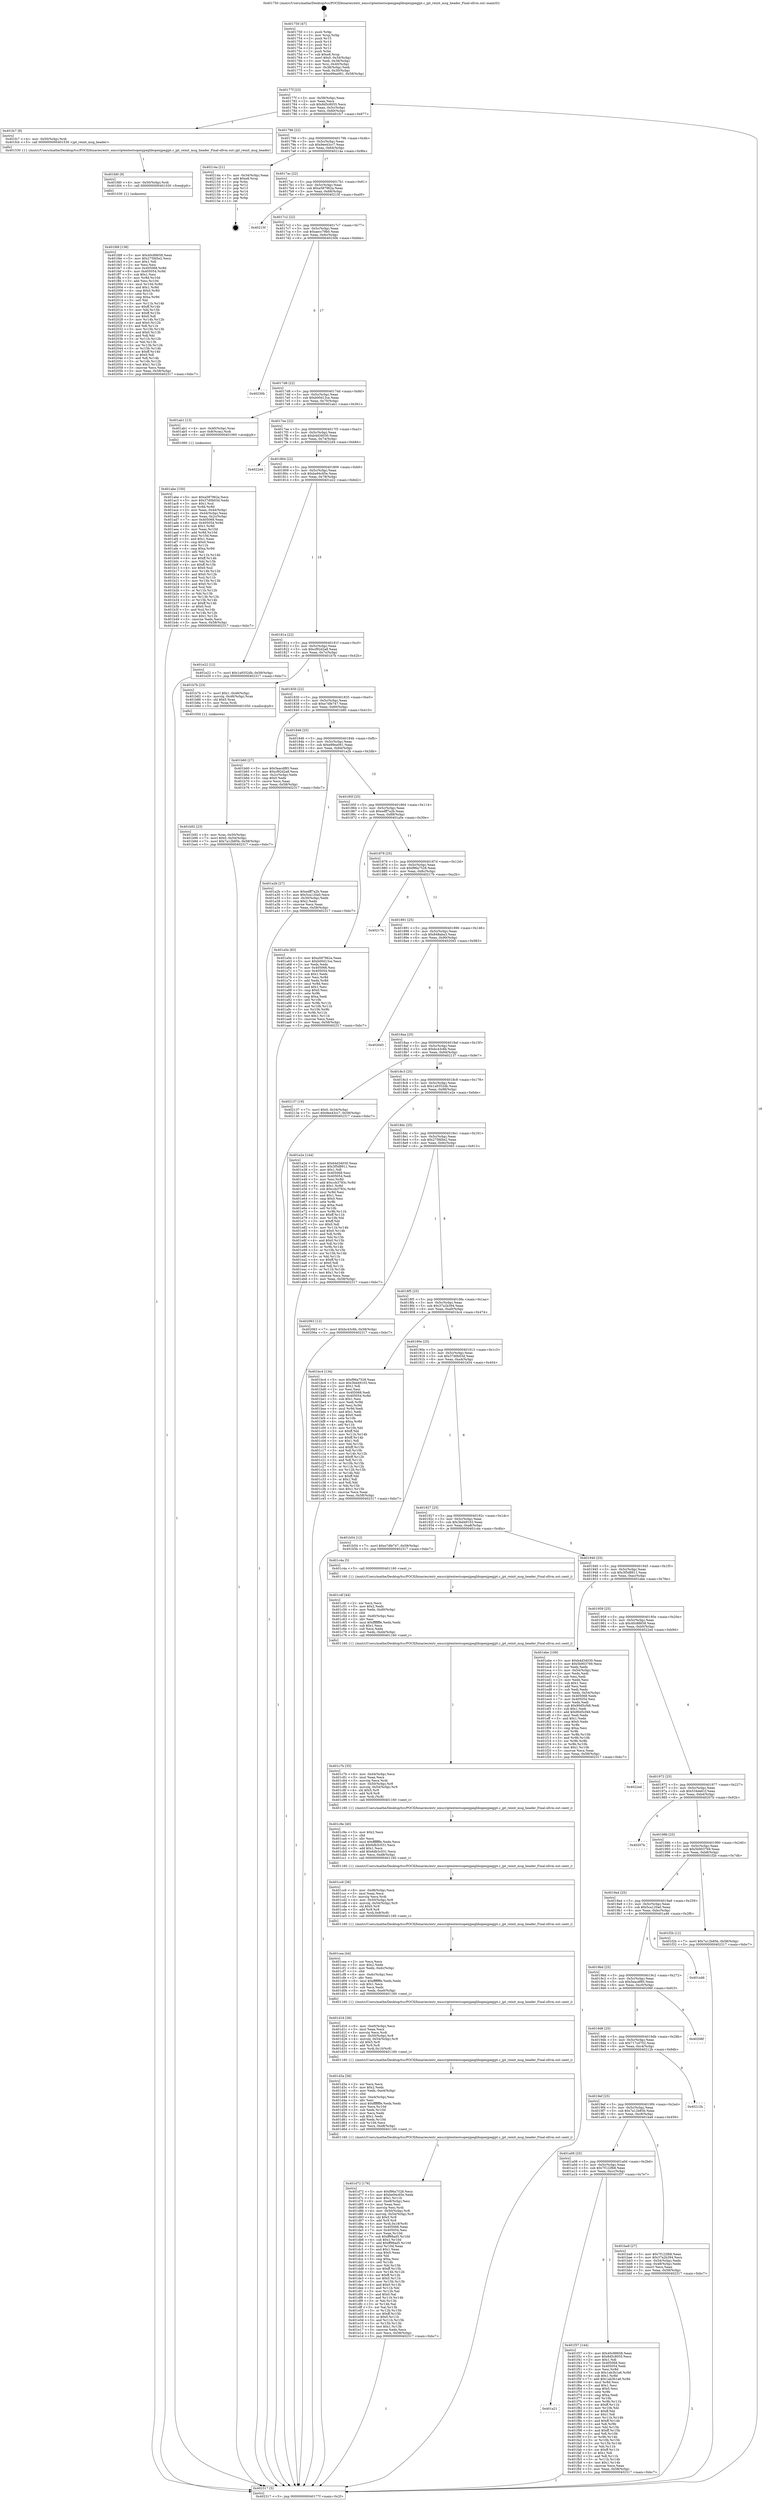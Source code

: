 digraph "0x401750" {
  label = "0x401750 (/mnt/c/Users/mathe/Desktop/tcc/POCII/binaries/extr_emscriptentestsopenjpeglibopenjpegjpt.c_jpt_reinit_msg_header_Final-ollvm.out::main(0))"
  labelloc = "t"
  node[shape=record]

  Entry [label="",width=0.3,height=0.3,shape=circle,fillcolor=black,style=filled]
  "0x40177f" [label="{
     0x40177f [23]\l
     | [instrs]\l
     &nbsp;&nbsp;0x40177f \<+3\>: mov -0x58(%rbp),%eax\l
     &nbsp;&nbsp;0x401782 \<+2\>: mov %eax,%ecx\l
     &nbsp;&nbsp;0x401784 \<+6\>: sub $0x8d5c8055,%ecx\l
     &nbsp;&nbsp;0x40178a \<+3\>: mov %eax,-0x5c(%rbp)\l
     &nbsp;&nbsp;0x40178d \<+3\>: mov %ecx,-0x60(%rbp)\l
     &nbsp;&nbsp;0x401790 \<+6\>: je 0000000000401fc7 \<main+0x877\>\l
  }"]
  "0x401fc7" [label="{
     0x401fc7 [9]\l
     | [instrs]\l
     &nbsp;&nbsp;0x401fc7 \<+4\>: mov -0x50(%rbp),%rdi\l
     &nbsp;&nbsp;0x401fcb \<+5\>: call 0000000000401530 \<jpt_reinit_msg_header\>\l
     | [calls]\l
     &nbsp;&nbsp;0x401530 \{1\} (/mnt/c/Users/mathe/Desktop/tcc/POCII/binaries/extr_emscriptentestsopenjpeglibopenjpegjpt.c_jpt_reinit_msg_header_Final-ollvm.out::jpt_reinit_msg_header)\l
  }"]
  "0x401796" [label="{
     0x401796 [22]\l
     | [instrs]\l
     &nbsp;&nbsp;0x401796 \<+5\>: jmp 000000000040179b \<main+0x4b\>\l
     &nbsp;&nbsp;0x40179b \<+3\>: mov -0x5c(%rbp),%eax\l
     &nbsp;&nbsp;0x40179e \<+5\>: sub $0x9ee43cc7,%eax\l
     &nbsp;&nbsp;0x4017a3 \<+3\>: mov %eax,-0x64(%rbp)\l
     &nbsp;&nbsp;0x4017a6 \<+6\>: je 000000000040214a \<main+0x9fa\>\l
  }"]
  Exit [label="",width=0.3,height=0.3,shape=circle,fillcolor=black,style=filled,peripheries=2]
  "0x40214a" [label="{
     0x40214a [21]\l
     | [instrs]\l
     &nbsp;&nbsp;0x40214a \<+3\>: mov -0x34(%rbp),%eax\l
     &nbsp;&nbsp;0x40214d \<+7\>: add $0xe8,%rsp\l
     &nbsp;&nbsp;0x402154 \<+1\>: pop %rbx\l
     &nbsp;&nbsp;0x402155 \<+2\>: pop %r12\l
     &nbsp;&nbsp;0x402157 \<+2\>: pop %r13\l
     &nbsp;&nbsp;0x402159 \<+2\>: pop %r14\l
     &nbsp;&nbsp;0x40215b \<+2\>: pop %r15\l
     &nbsp;&nbsp;0x40215d \<+1\>: pop %rbp\l
     &nbsp;&nbsp;0x40215e \<+1\>: ret\l
  }"]
  "0x4017ac" [label="{
     0x4017ac [22]\l
     | [instrs]\l
     &nbsp;&nbsp;0x4017ac \<+5\>: jmp 00000000004017b1 \<main+0x61\>\l
     &nbsp;&nbsp;0x4017b1 \<+3\>: mov -0x5c(%rbp),%eax\l
     &nbsp;&nbsp;0x4017b4 \<+5\>: sub $0xa587962a,%eax\l
     &nbsp;&nbsp;0x4017b9 \<+3\>: mov %eax,-0x68(%rbp)\l
     &nbsp;&nbsp;0x4017bc \<+6\>: je 000000000040215f \<main+0xa0f\>\l
  }"]
  "0x401fd9" [label="{
     0x401fd9 [138]\l
     | [instrs]\l
     &nbsp;&nbsp;0x401fd9 \<+5\>: mov $0x40c88658,%eax\l
     &nbsp;&nbsp;0x401fde \<+5\>: mov $0x275fd5e2,%ecx\l
     &nbsp;&nbsp;0x401fe3 \<+2\>: mov $0x1,%dl\l
     &nbsp;&nbsp;0x401fe5 \<+2\>: xor %esi,%esi\l
     &nbsp;&nbsp;0x401fe7 \<+8\>: mov 0x405068,%r8d\l
     &nbsp;&nbsp;0x401fef \<+8\>: mov 0x405054,%r9d\l
     &nbsp;&nbsp;0x401ff7 \<+3\>: sub $0x1,%esi\l
     &nbsp;&nbsp;0x401ffa \<+3\>: mov %r8d,%r10d\l
     &nbsp;&nbsp;0x401ffd \<+3\>: add %esi,%r10d\l
     &nbsp;&nbsp;0x402000 \<+4\>: imul %r10d,%r8d\l
     &nbsp;&nbsp;0x402004 \<+4\>: and $0x1,%r8d\l
     &nbsp;&nbsp;0x402008 \<+4\>: cmp $0x0,%r8d\l
     &nbsp;&nbsp;0x40200c \<+4\>: sete %r11b\l
     &nbsp;&nbsp;0x402010 \<+4\>: cmp $0xa,%r9d\l
     &nbsp;&nbsp;0x402014 \<+3\>: setl %bl\l
     &nbsp;&nbsp;0x402017 \<+3\>: mov %r11b,%r14b\l
     &nbsp;&nbsp;0x40201a \<+4\>: xor $0xff,%r14b\l
     &nbsp;&nbsp;0x40201e \<+3\>: mov %bl,%r15b\l
     &nbsp;&nbsp;0x402021 \<+4\>: xor $0xff,%r15b\l
     &nbsp;&nbsp;0x402025 \<+3\>: xor $0x0,%dl\l
     &nbsp;&nbsp;0x402028 \<+3\>: mov %r14b,%r12b\l
     &nbsp;&nbsp;0x40202b \<+4\>: and $0x0,%r12b\l
     &nbsp;&nbsp;0x40202f \<+3\>: and %dl,%r11b\l
     &nbsp;&nbsp;0x402032 \<+3\>: mov %r15b,%r13b\l
     &nbsp;&nbsp;0x402035 \<+4\>: and $0x0,%r13b\l
     &nbsp;&nbsp;0x402039 \<+2\>: and %dl,%bl\l
     &nbsp;&nbsp;0x40203b \<+3\>: or %r11b,%r12b\l
     &nbsp;&nbsp;0x40203e \<+3\>: or %bl,%r13b\l
     &nbsp;&nbsp;0x402041 \<+3\>: xor %r13b,%r12b\l
     &nbsp;&nbsp;0x402044 \<+3\>: or %r15b,%r14b\l
     &nbsp;&nbsp;0x402047 \<+4\>: xor $0xff,%r14b\l
     &nbsp;&nbsp;0x40204b \<+3\>: or $0x0,%dl\l
     &nbsp;&nbsp;0x40204e \<+3\>: and %dl,%r14b\l
     &nbsp;&nbsp;0x402051 \<+3\>: or %r14b,%r12b\l
     &nbsp;&nbsp;0x402054 \<+4\>: test $0x1,%r12b\l
     &nbsp;&nbsp;0x402058 \<+3\>: cmovne %ecx,%eax\l
     &nbsp;&nbsp;0x40205b \<+3\>: mov %eax,-0x58(%rbp)\l
     &nbsp;&nbsp;0x40205e \<+5\>: jmp 0000000000402317 \<main+0xbc7\>\l
  }"]
  "0x40215f" [label="{
     0x40215f\l
  }", style=dashed]
  "0x4017c2" [label="{
     0x4017c2 [22]\l
     | [instrs]\l
     &nbsp;&nbsp;0x4017c2 \<+5\>: jmp 00000000004017c7 \<main+0x77\>\l
     &nbsp;&nbsp;0x4017c7 \<+3\>: mov -0x5c(%rbp),%eax\l
     &nbsp;&nbsp;0x4017ca \<+5\>: sub $0xaecc79b0,%eax\l
     &nbsp;&nbsp;0x4017cf \<+3\>: mov %eax,-0x6c(%rbp)\l
     &nbsp;&nbsp;0x4017d2 \<+6\>: je 000000000040230b \<main+0xbbb\>\l
  }"]
  "0x401fd0" [label="{
     0x401fd0 [9]\l
     | [instrs]\l
     &nbsp;&nbsp;0x401fd0 \<+4\>: mov -0x50(%rbp),%rdi\l
     &nbsp;&nbsp;0x401fd4 \<+5\>: call 0000000000401030 \<free@plt\>\l
     | [calls]\l
     &nbsp;&nbsp;0x401030 \{1\} (unknown)\l
  }"]
  "0x40230b" [label="{
     0x40230b\l
  }", style=dashed]
  "0x4017d8" [label="{
     0x4017d8 [22]\l
     | [instrs]\l
     &nbsp;&nbsp;0x4017d8 \<+5\>: jmp 00000000004017dd \<main+0x8d\>\l
     &nbsp;&nbsp;0x4017dd \<+3\>: mov -0x5c(%rbp),%eax\l
     &nbsp;&nbsp;0x4017e0 \<+5\>: sub $0xb00d13ce,%eax\l
     &nbsp;&nbsp;0x4017e5 \<+3\>: mov %eax,-0x70(%rbp)\l
     &nbsp;&nbsp;0x4017e8 \<+6\>: je 0000000000401ab1 \<main+0x361\>\l
  }"]
  "0x401a21" [label="{
     0x401a21\l
  }", style=dashed]
  "0x401ab1" [label="{
     0x401ab1 [13]\l
     | [instrs]\l
     &nbsp;&nbsp;0x401ab1 \<+4\>: mov -0x40(%rbp),%rax\l
     &nbsp;&nbsp;0x401ab5 \<+4\>: mov 0x8(%rax),%rdi\l
     &nbsp;&nbsp;0x401ab9 \<+5\>: call 0000000000401060 \<atoi@plt\>\l
     | [calls]\l
     &nbsp;&nbsp;0x401060 \{1\} (unknown)\l
  }"]
  "0x4017ee" [label="{
     0x4017ee [22]\l
     | [instrs]\l
     &nbsp;&nbsp;0x4017ee \<+5\>: jmp 00000000004017f3 \<main+0xa3\>\l
     &nbsp;&nbsp;0x4017f3 \<+3\>: mov -0x5c(%rbp),%eax\l
     &nbsp;&nbsp;0x4017f6 \<+5\>: sub $0xb4d34030,%eax\l
     &nbsp;&nbsp;0x4017fb \<+3\>: mov %eax,-0x74(%rbp)\l
     &nbsp;&nbsp;0x4017fe \<+6\>: je 00000000004022d4 \<main+0xb84\>\l
  }"]
  "0x401f37" [label="{
     0x401f37 [144]\l
     | [instrs]\l
     &nbsp;&nbsp;0x401f37 \<+5\>: mov $0x40c88658,%eax\l
     &nbsp;&nbsp;0x401f3c \<+5\>: mov $0x8d5c8055,%ecx\l
     &nbsp;&nbsp;0x401f41 \<+2\>: mov $0x1,%dl\l
     &nbsp;&nbsp;0x401f43 \<+7\>: mov 0x405068,%esi\l
     &nbsp;&nbsp;0x401f4a \<+7\>: mov 0x405054,%edi\l
     &nbsp;&nbsp;0x401f51 \<+3\>: mov %esi,%r8d\l
     &nbsp;&nbsp;0x401f54 \<+7\>: sub $0x1ab3b1a6,%r8d\l
     &nbsp;&nbsp;0x401f5b \<+4\>: sub $0x1,%r8d\l
     &nbsp;&nbsp;0x401f5f \<+7\>: add $0x1ab3b1a6,%r8d\l
     &nbsp;&nbsp;0x401f66 \<+4\>: imul %r8d,%esi\l
     &nbsp;&nbsp;0x401f6a \<+3\>: and $0x1,%esi\l
     &nbsp;&nbsp;0x401f6d \<+3\>: cmp $0x0,%esi\l
     &nbsp;&nbsp;0x401f70 \<+4\>: sete %r9b\l
     &nbsp;&nbsp;0x401f74 \<+3\>: cmp $0xa,%edi\l
     &nbsp;&nbsp;0x401f77 \<+4\>: setl %r10b\l
     &nbsp;&nbsp;0x401f7b \<+3\>: mov %r9b,%r11b\l
     &nbsp;&nbsp;0x401f7e \<+4\>: xor $0xff,%r11b\l
     &nbsp;&nbsp;0x401f82 \<+3\>: mov %r10b,%bl\l
     &nbsp;&nbsp;0x401f85 \<+3\>: xor $0xff,%bl\l
     &nbsp;&nbsp;0x401f88 \<+3\>: xor $0x1,%dl\l
     &nbsp;&nbsp;0x401f8b \<+3\>: mov %r11b,%r14b\l
     &nbsp;&nbsp;0x401f8e \<+4\>: and $0xff,%r14b\l
     &nbsp;&nbsp;0x401f92 \<+3\>: and %dl,%r9b\l
     &nbsp;&nbsp;0x401f95 \<+3\>: mov %bl,%r15b\l
     &nbsp;&nbsp;0x401f98 \<+4\>: and $0xff,%r15b\l
     &nbsp;&nbsp;0x401f9c \<+3\>: and %dl,%r10b\l
     &nbsp;&nbsp;0x401f9f \<+3\>: or %r9b,%r14b\l
     &nbsp;&nbsp;0x401fa2 \<+3\>: or %r10b,%r15b\l
     &nbsp;&nbsp;0x401fa5 \<+3\>: xor %r15b,%r14b\l
     &nbsp;&nbsp;0x401fa8 \<+3\>: or %bl,%r11b\l
     &nbsp;&nbsp;0x401fab \<+4\>: xor $0xff,%r11b\l
     &nbsp;&nbsp;0x401faf \<+3\>: or $0x1,%dl\l
     &nbsp;&nbsp;0x401fb2 \<+3\>: and %dl,%r11b\l
     &nbsp;&nbsp;0x401fb5 \<+3\>: or %r11b,%r14b\l
     &nbsp;&nbsp;0x401fb8 \<+4\>: test $0x1,%r14b\l
     &nbsp;&nbsp;0x401fbc \<+3\>: cmovne %ecx,%eax\l
     &nbsp;&nbsp;0x401fbf \<+3\>: mov %eax,-0x58(%rbp)\l
     &nbsp;&nbsp;0x401fc2 \<+5\>: jmp 0000000000402317 \<main+0xbc7\>\l
  }"]
  "0x4022d4" [label="{
     0x4022d4\l
  }", style=dashed]
  "0x401804" [label="{
     0x401804 [22]\l
     | [instrs]\l
     &nbsp;&nbsp;0x401804 \<+5\>: jmp 0000000000401809 \<main+0xb9\>\l
     &nbsp;&nbsp;0x401809 \<+3\>: mov -0x5c(%rbp),%eax\l
     &nbsp;&nbsp;0x40180c \<+5\>: sub $0xbe94c65e,%eax\l
     &nbsp;&nbsp;0x401811 \<+3\>: mov %eax,-0x78(%rbp)\l
     &nbsp;&nbsp;0x401814 \<+6\>: je 0000000000401e22 \<main+0x6d2\>\l
  }"]
  "0x401d72" [label="{
     0x401d72 [176]\l
     | [instrs]\l
     &nbsp;&nbsp;0x401d72 \<+5\>: mov $0xf96a7528,%ecx\l
     &nbsp;&nbsp;0x401d77 \<+5\>: mov $0xbe94c65e,%edx\l
     &nbsp;&nbsp;0x401d7c \<+3\>: mov $0x1,%r11b\l
     &nbsp;&nbsp;0x401d7f \<+6\>: mov -0xe8(%rbp),%esi\l
     &nbsp;&nbsp;0x401d85 \<+3\>: imul %eax,%esi\l
     &nbsp;&nbsp;0x401d88 \<+3\>: movslq %esi,%rdi\l
     &nbsp;&nbsp;0x401d8b \<+4\>: mov -0x50(%rbp),%r8\l
     &nbsp;&nbsp;0x401d8f \<+4\>: movslq -0x54(%rbp),%r9\l
     &nbsp;&nbsp;0x401d93 \<+4\>: shl $0x5,%r9\l
     &nbsp;&nbsp;0x401d97 \<+3\>: add %r9,%r8\l
     &nbsp;&nbsp;0x401d9a \<+4\>: mov %rdi,0x18(%r8)\l
     &nbsp;&nbsp;0x401d9e \<+7\>: mov 0x405068,%eax\l
     &nbsp;&nbsp;0x401da5 \<+7\>: mov 0x405054,%esi\l
     &nbsp;&nbsp;0x401dac \<+3\>: mov %eax,%r10d\l
     &nbsp;&nbsp;0x401daf \<+7\>: sub $0xff98ad5,%r10d\l
     &nbsp;&nbsp;0x401db6 \<+4\>: sub $0x1,%r10d\l
     &nbsp;&nbsp;0x401dba \<+7\>: add $0xff98ad5,%r10d\l
     &nbsp;&nbsp;0x401dc1 \<+4\>: imul %r10d,%eax\l
     &nbsp;&nbsp;0x401dc5 \<+3\>: and $0x1,%eax\l
     &nbsp;&nbsp;0x401dc8 \<+3\>: cmp $0x0,%eax\l
     &nbsp;&nbsp;0x401dcb \<+3\>: sete %bl\l
     &nbsp;&nbsp;0x401dce \<+3\>: cmp $0xa,%esi\l
     &nbsp;&nbsp;0x401dd1 \<+4\>: setl %r14b\l
     &nbsp;&nbsp;0x401dd5 \<+3\>: mov %bl,%r15b\l
     &nbsp;&nbsp;0x401dd8 \<+4\>: xor $0xff,%r15b\l
     &nbsp;&nbsp;0x401ddc \<+3\>: mov %r14b,%r12b\l
     &nbsp;&nbsp;0x401ddf \<+4\>: xor $0xff,%r12b\l
     &nbsp;&nbsp;0x401de3 \<+4\>: xor $0x0,%r11b\l
     &nbsp;&nbsp;0x401de7 \<+3\>: mov %r15b,%r13b\l
     &nbsp;&nbsp;0x401dea \<+4\>: and $0x0,%r13b\l
     &nbsp;&nbsp;0x401dee \<+3\>: and %r11b,%bl\l
     &nbsp;&nbsp;0x401df1 \<+3\>: mov %r12b,%al\l
     &nbsp;&nbsp;0x401df4 \<+2\>: and $0x0,%al\l
     &nbsp;&nbsp;0x401df6 \<+3\>: and %r11b,%r14b\l
     &nbsp;&nbsp;0x401df9 \<+3\>: or %bl,%r13b\l
     &nbsp;&nbsp;0x401dfc \<+3\>: or %r14b,%al\l
     &nbsp;&nbsp;0x401dff \<+3\>: xor %al,%r13b\l
     &nbsp;&nbsp;0x401e02 \<+3\>: or %r12b,%r15b\l
     &nbsp;&nbsp;0x401e05 \<+4\>: xor $0xff,%r15b\l
     &nbsp;&nbsp;0x401e09 \<+4\>: or $0x0,%r11b\l
     &nbsp;&nbsp;0x401e0d \<+3\>: and %r11b,%r15b\l
     &nbsp;&nbsp;0x401e10 \<+3\>: or %r15b,%r13b\l
     &nbsp;&nbsp;0x401e13 \<+4\>: test $0x1,%r13b\l
     &nbsp;&nbsp;0x401e17 \<+3\>: cmovne %edx,%ecx\l
     &nbsp;&nbsp;0x401e1a \<+3\>: mov %ecx,-0x58(%rbp)\l
     &nbsp;&nbsp;0x401e1d \<+5\>: jmp 0000000000402317 \<main+0xbc7\>\l
  }"]
  "0x401e22" [label="{
     0x401e22 [12]\l
     | [instrs]\l
     &nbsp;&nbsp;0x401e22 \<+7\>: movl $0x1a9352db,-0x58(%rbp)\l
     &nbsp;&nbsp;0x401e29 \<+5\>: jmp 0000000000402317 \<main+0xbc7\>\l
  }"]
  "0x40181a" [label="{
     0x40181a [22]\l
     | [instrs]\l
     &nbsp;&nbsp;0x40181a \<+5\>: jmp 000000000040181f \<main+0xcf\>\l
     &nbsp;&nbsp;0x40181f \<+3\>: mov -0x5c(%rbp),%eax\l
     &nbsp;&nbsp;0x401822 \<+5\>: sub $0xcf92d2a8,%eax\l
     &nbsp;&nbsp;0x401827 \<+3\>: mov %eax,-0x7c(%rbp)\l
     &nbsp;&nbsp;0x40182a \<+6\>: je 0000000000401b7b \<main+0x42b\>\l
  }"]
  "0x401d3a" [label="{
     0x401d3a [56]\l
     | [instrs]\l
     &nbsp;&nbsp;0x401d3a \<+2\>: xor %ecx,%ecx\l
     &nbsp;&nbsp;0x401d3c \<+5\>: mov $0x2,%edx\l
     &nbsp;&nbsp;0x401d41 \<+6\>: mov %edx,-0xe4(%rbp)\l
     &nbsp;&nbsp;0x401d47 \<+1\>: cltd\l
     &nbsp;&nbsp;0x401d48 \<+6\>: mov -0xe4(%rbp),%esi\l
     &nbsp;&nbsp;0x401d4e \<+2\>: idiv %esi\l
     &nbsp;&nbsp;0x401d50 \<+6\>: imul $0xfffffffe,%edx,%edx\l
     &nbsp;&nbsp;0x401d56 \<+3\>: mov %ecx,%r10d\l
     &nbsp;&nbsp;0x401d59 \<+3\>: sub %edx,%r10d\l
     &nbsp;&nbsp;0x401d5c \<+2\>: mov %ecx,%edx\l
     &nbsp;&nbsp;0x401d5e \<+3\>: sub $0x1,%edx\l
     &nbsp;&nbsp;0x401d61 \<+3\>: add %edx,%r10d\l
     &nbsp;&nbsp;0x401d64 \<+3\>: sub %r10d,%ecx\l
     &nbsp;&nbsp;0x401d67 \<+6\>: mov %ecx,-0xe8(%rbp)\l
     &nbsp;&nbsp;0x401d6d \<+5\>: call 0000000000401160 \<next_i\>\l
     | [calls]\l
     &nbsp;&nbsp;0x401160 \{1\} (/mnt/c/Users/mathe/Desktop/tcc/POCII/binaries/extr_emscriptentestsopenjpeglibopenjpegjpt.c_jpt_reinit_msg_header_Final-ollvm.out::next_i)\l
  }"]
  "0x401b7b" [label="{
     0x401b7b [23]\l
     | [instrs]\l
     &nbsp;&nbsp;0x401b7b \<+7\>: movl $0x1,-0x48(%rbp)\l
     &nbsp;&nbsp;0x401b82 \<+4\>: movslq -0x48(%rbp),%rax\l
     &nbsp;&nbsp;0x401b86 \<+4\>: shl $0x5,%rax\l
     &nbsp;&nbsp;0x401b8a \<+3\>: mov %rax,%rdi\l
     &nbsp;&nbsp;0x401b8d \<+5\>: call 0000000000401050 \<malloc@plt\>\l
     | [calls]\l
     &nbsp;&nbsp;0x401050 \{1\} (unknown)\l
  }"]
  "0x401830" [label="{
     0x401830 [22]\l
     | [instrs]\l
     &nbsp;&nbsp;0x401830 \<+5\>: jmp 0000000000401835 \<main+0xe5\>\l
     &nbsp;&nbsp;0x401835 \<+3\>: mov -0x5c(%rbp),%eax\l
     &nbsp;&nbsp;0x401838 \<+5\>: sub $0xe7dfe747,%eax\l
     &nbsp;&nbsp;0x40183d \<+3\>: mov %eax,-0x80(%rbp)\l
     &nbsp;&nbsp;0x401840 \<+6\>: je 0000000000401b60 \<main+0x410\>\l
  }"]
  "0x401d16" [label="{
     0x401d16 [36]\l
     | [instrs]\l
     &nbsp;&nbsp;0x401d16 \<+6\>: mov -0xe0(%rbp),%ecx\l
     &nbsp;&nbsp;0x401d1c \<+3\>: imul %eax,%ecx\l
     &nbsp;&nbsp;0x401d1f \<+3\>: movslq %ecx,%rdi\l
     &nbsp;&nbsp;0x401d22 \<+4\>: mov -0x50(%rbp),%r8\l
     &nbsp;&nbsp;0x401d26 \<+4\>: movslq -0x54(%rbp),%r9\l
     &nbsp;&nbsp;0x401d2a \<+4\>: shl $0x5,%r9\l
     &nbsp;&nbsp;0x401d2e \<+3\>: add %r9,%r8\l
     &nbsp;&nbsp;0x401d31 \<+4\>: mov %rdi,0x10(%r8)\l
     &nbsp;&nbsp;0x401d35 \<+5\>: call 0000000000401160 \<next_i\>\l
     | [calls]\l
     &nbsp;&nbsp;0x401160 \{1\} (/mnt/c/Users/mathe/Desktop/tcc/POCII/binaries/extr_emscriptentestsopenjpeglibopenjpegjpt.c_jpt_reinit_msg_header_Final-ollvm.out::next_i)\l
  }"]
  "0x401b60" [label="{
     0x401b60 [27]\l
     | [instrs]\l
     &nbsp;&nbsp;0x401b60 \<+5\>: mov $0x5eacdf85,%eax\l
     &nbsp;&nbsp;0x401b65 \<+5\>: mov $0xcf92d2a8,%ecx\l
     &nbsp;&nbsp;0x401b6a \<+3\>: mov -0x2c(%rbp),%edx\l
     &nbsp;&nbsp;0x401b6d \<+3\>: cmp $0x0,%edx\l
     &nbsp;&nbsp;0x401b70 \<+3\>: cmove %ecx,%eax\l
     &nbsp;&nbsp;0x401b73 \<+3\>: mov %eax,-0x58(%rbp)\l
     &nbsp;&nbsp;0x401b76 \<+5\>: jmp 0000000000402317 \<main+0xbc7\>\l
  }"]
  "0x401846" [label="{
     0x401846 [25]\l
     | [instrs]\l
     &nbsp;&nbsp;0x401846 \<+5\>: jmp 000000000040184b \<main+0xfb\>\l
     &nbsp;&nbsp;0x40184b \<+3\>: mov -0x5c(%rbp),%eax\l
     &nbsp;&nbsp;0x40184e \<+5\>: sub $0xe99ea061,%eax\l
     &nbsp;&nbsp;0x401853 \<+6\>: mov %eax,-0x84(%rbp)\l
     &nbsp;&nbsp;0x401859 \<+6\>: je 0000000000401a2b \<main+0x2db\>\l
  }"]
  "0x401cea" [label="{
     0x401cea [44]\l
     | [instrs]\l
     &nbsp;&nbsp;0x401cea \<+2\>: xor %ecx,%ecx\l
     &nbsp;&nbsp;0x401cec \<+5\>: mov $0x2,%edx\l
     &nbsp;&nbsp;0x401cf1 \<+6\>: mov %edx,-0xdc(%rbp)\l
     &nbsp;&nbsp;0x401cf7 \<+1\>: cltd\l
     &nbsp;&nbsp;0x401cf8 \<+6\>: mov -0xdc(%rbp),%esi\l
     &nbsp;&nbsp;0x401cfe \<+2\>: idiv %esi\l
     &nbsp;&nbsp;0x401d00 \<+6\>: imul $0xfffffffe,%edx,%edx\l
     &nbsp;&nbsp;0x401d06 \<+3\>: sub $0x1,%ecx\l
     &nbsp;&nbsp;0x401d09 \<+2\>: sub %ecx,%edx\l
     &nbsp;&nbsp;0x401d0b \<+6\>: mov %edx,-0xe0(%rbp)\l
     &nbsp;&nbsp;0x401d11 \<+5\>: call 0000000000401160 \<next_i\>\l
     | [calls]\l
     &nbsp;&nbsp;0x401160 \{1\} (/mnt/c/Users/mathe/Desktop/tcc/POCII/binaries/extr_emscriptentestsopenjpeglibopenjpegjpt.c_jpt_reinit_msg_header_Final-ollvm.out::next_i)\l
  }"]
  "0x401a2b" [label="{
     0x401a2b [27]\l
     | [instrs]\l
     &nbsp;&nbsp;0x401a2b \<+5\>: mov $0xedff7a2b,%eax\l
     &nbsp;&nbsp;0x401a30 \<+5\>: mov $0x5ca120a0,%ecx\l
     &nbsp;&nbsp;0x401a35 \<+3\>: mov -0x30(%rbp),%edx\l
     &nbsp;&nbsp;0x401a38 \<+3\>: cmp $0x2,%edx\l
     &nbsp;&nbsp;0x401a3b \<+3\>: cmovne %ecx,%eax\l
     &nbsp;&nbsp;0x401a3e \<+3\>: mov %eax,-0x58(%rbp)\l
     &nbsp;&nbsp;0x401a41 \<+5\>: jmp 0000000000402317 \<main+0xbc7\>\l
  }"]
  "0x40185f" [label="{
     0x40185f [25]\l
     | [instrs]\l
     &nbsp;&nbsp;0x40185f \<+5\>: jmp 0000000000401864 \<main+0x114\>\l
     &nbsp;&nbsp;0x401864 \<+3\>: mov -0x5c(%rbp),%eax\l
     &nbsp;&nbsp;0x401867 \<+5\>: sub $0xedff7a2b,%eax\l
     &nbsp;&nbsp;0x40186c \<+6\>: mov %eax,-0x88(%rbp)\l
     &nbsp;&nbsp;0x401872 \<+6\>: je 0000000000401a5e \<main+0x30e\>\l
  }"]
  "0x402317" [label="{
     0x402317 [5]\l
     | [instrs]\l
     &nbsp;&nbsp;0x402317 \<+5\>: jmp 000000000040177f \<main+0x2f\>\l
  }"]
  "0x401750" [label="{
     0x401750 [47]\l
     | [instrs]\l
     &nbsp;&nbsp;0x401750 \<+1\>: push %rbp\l
     &nbsp;&nbsp;0x401751 \<+3\>: mov %rsp,%rbp\l
     &nbsp;&nbsp;0x401754 \<+2\>: push %r15\l
     &nbsp;&nbsp;0x401756 \<+2\>: push %r14\l
     &nbsp;&nbsp;0x401758 \<+2\>: push %r13\l
     &nbsp;&nbsp;0x40175a \<+2\>: push %r12\l
     &nbsp;&nbsp;0x40175c \<+1\>: push %rbx\l
     &nbsp;&nbsp;0x40175d \<+7\>: sub $0xe8,%rsp\l
     &nbsp;&nbsp;0x401764 \<+7\>: movl $0x0,-0x34(%rbp)\l
     &nbsp;&nbsp;0x40176b \<+3\>: mov %edi,-0x38(%rbp)\l
     &nbsp;&nbsp;0x40176e \<+4\>: mov %rsi,-0x40(%rbp)\l
     &nbsp;&nbsp;0x401772 \<+3\>: mov -0x38(%rbp),%edi\l
     &nbsp;&nbsp;0x401775 \<+3\>: mov %edi,-0x30(%rbp)\l
     &nbsp;&nbsp;0x401778 \<+7\>: movl $0xe99ea061,-0x58(%rbp)\l
  }"]
  "0x401cc6" [label="{
     0x401cc6 [36]\l
     | [instrs]\l
     &nbsp;&nbsp;0x401cc6 \<+6\>: mov -0xd8(%rbp),%ecx\l
     &nbsp;&nbsp;0x401ccc \<+3\>: imul %eax,%ecx\l
     &nbsp;&nbsp;0x401ccf \<+3\>: movslq %ecx,%rdi\l
     &nbsp;&nbsp;0x401cd2 \<+4\>: mov -0x50(%rbp),%r8\l
     &nbsp;&nbsp;0x401cd6 \<+4\>: movslq -0x54(%rbp),%r9\l
     &nbsp;&nbsp;0x401cda \<+4\>: shl $0x5,%r9\l
     &nbsp;&nbsp;0x401cde \<+3\>: add %r9,%r8\l
     &nbsp;&nbsp;0x401ce1 \<+4\>: mov %rdi,0x8(%r8)\l
     &nbsp;&nbsp;0x401ce5 \<+5\>: call 0000000000401160 \<next_i\>\l
     | [calls]\l
     &nbsp;&nbsp;0x401160 \{1\} (/mnt/c/Users/mathe/Desktop/tcc/POCII/binaries/extr_emscriptentestsopenjpeglibopenjpegjpt.c_jpt_reinit_msg_header_Final-ollvm.out::next_i)\l
  }"]
  "0x401a5e" [label="{
     0x401a5e [83]\l
     | [instrs]\l
     &nbsp;&nbsp;0x401a5e \<+5\>: mov $0xa587962a,%eax\l
     &nbsp;&nbsp;0x401a63 \<+5\>: mov $0xb00d13ce,%ecx\l
     &nbsp;&nbsp;0x401a68 \<+2\>: xor %edx,%edx\l
     &nbsp;&nbsp;0x401a6a \<+7\>: mov 0x405068,%esi\l
     &nbsp;&nbsp;0x401a71 \<+7\>: mov 0x405054,%edi\l
     &nbsp;&nbsp;0x401a78 \<+3\>: sub $0x1,%edx\l
     &nbsp;&nbsp;0x401a7b \<+3\>: mov %esi,%r8d\l
     &nbsp;&nbsp;0x401a7e \<+3\>: add %edx,%r8d\l
     &nbsp;&nbsp;0x401a81 \<+4\>: imul %r8d,%esi\l
     &nbsp;&nbsp;0x401a85 \<+3\>: and $0x1,%esi\l
     &nbsp;&nbsp;0x401a88 \<+3\>: cmp $0x0,%esi\l
     &nbsp;&nbsp;0x401a8b \<+4\>: sete %r9b\l
     &nbsp;&nbsp;0x401a8f \<+3\>: cmp $0xa,%edi\l
     &nbsp;&nbsp;0x401a92 \<+4\>: setl %r10b\l
     &nbsp;&nbsp;0x401a96 \<+3\>: mov %r9b,%r11b\l
     &nbsp;&nbsp;0x401a99 \<+3\>: and %r10b,%r11b\l
     &nbsp;&nbsp;0x401a9c \<+3\>: xor %r10b,%r9b\l
     &nbsp;&nbsp;0x401a9f \<+3\>: or %r9b,%r11b\l
     &nbsp;&nbsp;0x401aa2 \<+4\>: test $0x1,%r11b\l
     &nbsp;&nbsp;0x401aa6 \<+3\>: cmovne %ecx,%eax\l
     &nbsp;&nbsp;0x401aa9 \<+3\>: mov %eax,-0x58(%rbp)\l
     &nbsp;&nbsp;0x401aac \<+5\>: jmp 0000000000402317 \<main+0xbc7\>\l
  }"]
  "0x401878" [label="{
     0x401878 [25]\l
     | [instrs]\l
     &nbsp;&nbsp;0x401878 \<+5\>: jmp 000000000040187d \<main+0x12d\>\l
     &nbsp;&nbsp;0x40187d \<+3\>: mov -0x5c(%rbp),%eax\l
     &nbsp;&nbsp;0x401880 \<+5\>: sub $0xf96a7528,%eax\l
     &nbsp;&nbsp;0x401885 \<+6\>: mov %eax,-0x8c(%rbp)\l
     &nbsp;&nbsp;0x40188b \<+6\>: je 000000000040217b \<main+0xa2b\>\l
  }"]
  "0x401abe" [label="{
     0x401abe [150]\l
     | [instrs]\l
     &nbsp;&nbsp;0x401abe \<+5\>: mov $0xa587962a,%ecx\l
     &nbsp;&nbsp;0x401ac3 \<+5\>: mov $0x37d0b03d,%edx\l
     &nbsp;&nbsp;0x401ac8 \<+3\>: mov $0x1,%sil\l
     &nbsp;&nbsp;0x401acb \<+3\>: xor %r8d,%r8d\l
     &nbsp;&nbsp;0x401ace \<+3\>: mov %eax,-0x44(%rbp)\l
     &nbsp;&nbsp;0x401ad1 \<+3\>: mov -0x44(%rbp),%eax\l
     &nbsp;&nbsp;0x401ad4 \<+3\>: mov %eax,-0x2c(%rbp)\l
     &nbsp;&nbsp;0x401ad7 \<+7\>: mov 0x405068,%eax\l
     &nbsp;&nbsp;0x401ade \<+8\>: mov 0x405054,%r9d\l
     &nbsp;&nbsp;0x401ae6 \<+4\>: sub $0x1,%r8d\l
     &nbsp;&nbsp;0x401aea \<+3\>: mov %eax,%r10d\l
     &nbsp;&nbsp;0x401aed \<+3\>: add %r8d,%r10d\l
     &nbsp;&nbsp;0x401af0 \<+4\>: imul %r10d,%eax\l
     &nbsp;&nbsp;0x401af4 \<+3\>: and $0x1,%eax\l
     &nbsp;&nbsp;0x401af7 \<+3\>: cmp $0x0,%eax\l
     &nbsp;&nbsp;0x401afa \<+4\>: sete %r11b\l
     &nbsp;&nbsp;0x401afe \<+4\>: cmp $0xa,%r9d\l
     &nbsp;&nbsp;0x401b02 \<+3\>: setl %bl\l
     &nbsp;&nbsp;0x401b05 \<+3\>: mov %r11b,%r14b\l
     &nbsp;&nbsp;0x401b08 \<+4\>: xor $0xff,%r14b\l
     &nbsp;&nbsp;0x401b0c \<+3\>: mov %bl,%r15b\l
     &nbsp;&nbsp;0x401b0f \<+4\>: xor $0xff,%r15b\l
     &nbsp;&nbsp;0x401b13 \<+4\>: xor $0x0,%sil\l
     &nbsp;&nbsp;0x401b17 \<+3\>: mov %r14b,%r12b\l
     &nbsp;&nbsp;0x401b1a \<+4\>: and $0x0,%r12b\l
     &nbsp;&nbsp;0x401b1e \<+3\>: and %sil,%r11b\l
     &nbsp;&nbsp;0x401b21 \<+3\>: mov %r15b,%r13b\l
     &nbsp;&nbsp;0x401b24 \<+4\>: and $0x0,%r13b\l
     &nbsp;&nbsp;0x401b28 \<+3\>: and %sil,%bl\l
     &nbsp;&nbsp;0x401b2b \<+3\>: or %r11b,%r12b\l
     &nbsp;&nbsp;0x401b2e \<+3\>: or %bl,%r13b\l
     &nbsp;&nbsp;0x401b31 \<+3\>: xor %r13b,%r12b\l
     &nbsp;&nbsp;0x401b34 \<+3\>: or %r15b,%r14b\l
     &nbsp;&nbsp;0x401b37 \<+4\>: xor $0xff,%r14b\l
     &nbsp;&nbsp;0x401b3b \<+4\>: or $0x0,%sil\l
     &nbsp;&nbsp;0x401b3f \<+3\>: and %sil,%r14b\l
     &nbsp;&nbsp;0x401b42 \<+3\>: or %r14b,%r12b\l
     &nbsp;&nbsp;0x401b45 \<+4\>: test $0x1,%r12b\l
     &nbsp;&nbsp;0x401b49 \<+3\>: cmovne %edx,%ecx\l
     &nbsp;&nbsp;0x401b4c \<+3\>: mov %ecx,-0x58(%rbp)\l
     &nbsp;&nbsp;0x401b4f \<+5\>: jmp 0000000000402317 \<main+0xbc7\>\l
  }"]
  "0x401c9e" [label="{
     0x401c9e [40]\l
     | [instrs]\l
     &nbsp;&nbsp;0x401c9e \<+5\>: mov $0x2,%ecx\l
     &nbsp;&nbsp;0x401ca3 \<+1\>: cltd\l
     &nbsp;&nbsp;0x401ca4 \<+2\>: idiv %ecx\l
     &nbsp;&nbsp;0x401ca6 \<+6\>: imul $0xfffffffe,%edx,%ecx\l
     &nbsp;&nbsp;0x401cac \<+6\>: sub $0x6db3c031,%ecx\l
     &nbsp;&nbsp;0x401cb2 \<+3\>: add $0x1,%ecx\l
     &nbsp;&nbsp;0x401cb5 \<+6\>: add $0x6db3c031,%ecx\l
     &nbsp;&nbsp;0x401cbb \<+6\>: mov %ecx,-0xd8(%rbp)\l
     &nbsp;&nbsp;0x401cc1 \<+5\>: call 0000000000401160 \<next_i\>\l
     | [calls]\l
     &nbsp;&nbsp;0x401160 \{1\} (/mnt/c/Users/mathe/Desktop/tcc/POCII/binaries/extr_emscriptentestsopenjpeglibopenjpegjpt.c_jpt_reinit_msg_header_Final-ollvm.out::next_i)\l
  }"]
  "0x40217b" [label="{
     0x40217b\l
  }", style=dashed]
  "0x401891" [label="{
     0x401891 [25]\l
     | [instrs]\l
     &nbsp;&nbsp;0x401891 \<+5\>: jmp 0000000000401896 \<main+0x146\>\l
     &nbsp;&nbsp;0x401896 \<+3\>: mov -0x5c(%rbp),%eax\l
     &nbsp;&nbsp;0x401899 \<+5\>: sub $0x848aba3,%eax\l
     &nbsp;&nbsp;0x40189e \<+6\>: mov %eax,-0x90(%rbp)\l
     &nbsp;&nbsp;0x4018a4 \<+6\>: je 00000000004020d3 \<main+0x983\>\l
  }"]
  "0x401c7b" [label="{
     0x401c7b [35]\l
     | [instrs]\l
     &nbsp;&nbsp;0x401c7b \<+6\>: mov -0xd4(%rbp),%ecx\l
     &nbsp;&nbsp;0x401c81 \<+3\>: imul %eax,%ecx\l
     &nbsp;&nbsp;0x401c84 \<+3\>: movslq %ecx,%rdi\l
     &nbsp;&nbsp;0x401c87 \<+4\>: mov -0x50(%rbp),%r8\l
     &nbsp;&nbsp;0x401c8b \<+4\>: movslq -0x54(%rbp),%r9\l
     &nbsp;&nbsp;0x401c8f \<+4\>: shl $0x5,%r9\l
     &nbsp;&nbsp;0x401c93 \<+3\>: add %r9,%r8\l
     &nbsp;&nbsp;0x401c96 \<+3\>: mov %rdi,(%r8)\l
     &nbsp;&nbsp;0x401c99 \<+5\>: call 0000000000401160 \<next_i\>\l
     | [calls]\l
     &nbsp;&nbsp;0x401160 \{1\} (/mnt/c/Users/mathe/Desktop/tcc/POCII/binaries/extr_emscriptentestsopenjpeglibopenjpegjpt.c_jpt_reinit_msg_header_Final-ollvm.out::next_i)\l
  }"]
  "0x4020d3" [label="{
     0x4020d3\l
  }", style=dashed]
  "0x4018aa" [label="{
     0x4018aa [25]\l
     | [instrs]\l
     &nbsp;&nbsp;0x4018aa \<+5\>: jmp 00000000004018af \<main+0x15f\>\l
     &nbsp;&nbsp;0x4018af \<+3\>: mov -0x5c(%rbp),%eax\l
     &nbsp;&nbsp;0x4018b2 \<+5\>: sub $0xbc43c6b,%eax\l
     &nbsp;&nbsp;0x4018b7 \<+6\>: mov %eax,-0x94(%rbp)\l
     &nbsp;&nbsp;0x4018bd \<+6\>: je 0000000000402137 \<main+0x9e7\>\l
  }"]
  "0x401c4f" [label="{
     0x401c4f [44]\l
     | [instrs]\l
     &nbsp;&nbsp;0x401c4f \<+2\>: xor %ecx,%ecx\l
     &nbsp;&nbsp;0x401c51 \<+5\>: mov $0x2,%edx\l
     &nbsp;&nbsp;0x401c56 \<+6\>: mov %edx,-0xd0(%rbp)\l
     &nbsp;&nbsp;0x401c5c \<+1\>: cltd\l
     &nbsp;&nbsp;0x401c5d \<+6\>: mov -0xd0(%rbp),%esi\l
     &nbsp;&nbsp;0x401c63 \<+2\>: idiv %esi\l
     &nbsp;&nbsp;0x401c65 \<+6\>: imul $0xfffffffe,%edx,%edx\l
     &nbsp;&nbsp;0x401c6b \<+3\>: sub $0x1,%ecx\l
     &nbsp;&nbsp;0x401c6e \<+2\>: sub %ecx,%edx\l
     &nbsp;&nbsp;0x401c70 \<+6\>: mov %edx,-0xd4(%rbp)\l
     &nbsp;&nbsp;0x401c76 \<+5\>: call 0000000000401160 \<next_i\>\l
     | [calls]\l
     &nbsp;&nbsp;0x401160 \{1\} (/mnt/c/Users/mathe/Desktop/tcc/POCII/binaries/extr_emscriptentestsopenjpeglibopenjpegjpt.c_jpt_reinit_msg_header_Final-ollvm.out::next_i)\l
  }"]
  "0x402137" [label="{
     0x402137 [19]\l
     | [instrs]\l
     &nbsp;&nbsp;0x402137 \<+7\>: movl $0x0,-0x34(%rbp)\l
     &nbsp;&nbsp;0x40213e \<+7\>: movl $0x9ee43cc7,-0x58(%rbp)\l
     &nbsp;&nbsp;0x402145 \<+5\>: jmp 0000000000402317 \<main+0xbc7\>\l
  }"]
  "0x4018c3" [label="{
     0x4018c3 [25]\l
     | [instrs]\l
     &nbsp;&nbsp;0x4018c3 \<+5\>: jmp 00000000004018c8 \<main+0x178\>\l
     &nbsp;&nbsp;0x4018c8 \<+3\>: mov -0x5c(%rbp),%eax\l
     &nbsp;&nbsp;0x4018cb \<+5\>: sub $0x1a9352db,%eax\l
     &nbsp;&nbsp;0x4018d0 \<+6\>: mov %eax,-0x98(%rbp)\l
     &nbsp;&nbsp;0x4018d6 \<+6\>: je 0000000000401e2e \<main+0x6de\>\l
  }"]
  "0x401a08" [label="{
     0x401a08 [25]\l
     | [instrs]\l
     &nbsp;&nbsp;0x401a08 \<+5\>: jmp 0000000000401a0d \<main+0x2bd\>\l
     &nbsp;&nbsp;0x401a0d \<+3\>: mov -0x5c(%rbp),%eax\l
     &nbsp;&nbsp;0x401a10 \<+5\>: sub $0x7f122fb8,%eax\l
     &nbsp;&nbsp;0x401a15 \<+6\>: mov %eax,-0xcc(%rbp)\l
     &nbsp;&nbsp;0x401a1b \<+6\>: je 0000000000401f37 \<main+0x7e7\>\l
  }"]
  "0x401e2e" [label="{
     0x401e2e [144]\l
     | [instrs]\l
     &nbsp;&nbsp;0x401e2e \<+5\>: mov $0xb4d34030,%eax\l
     &nbsp;&nbsp;0x401e33 \<+5\>: mov $0x3f5d8911,%ecx\l
     &nbsp;&nbsp;0x401e38 \<+2\>: mov $0x1,%dl\l
     &nbsp;&nbsp;0x401e3a \<+7\>: mov 0x405068,%esi\l
     &nbsp;&nbsp;0x401e41 \<+7\>: mov 0x405054,%edi\l
     &nbsp;&nbsp;0x401e48 \<+3\>: mov %esi,%r8d\l
     &nbsp;&nbsp;0x401e4b \<+7\>: add $0xccb3783c,%r8d\l
     &nbsp;&nbsp;0x401e52 \<+4\>: sub $0x1,%r8d\l
     &nbsp;&nbsp;0x401e56 \<+7\>: sub $0xccb3783c,%r8d\l
     &nbsp;&nbsp;0x401e5d \<+4\>: imul %r8d,%esi\l
     &nbsp;&nbsp;0x401e61 \<+3\>: and $0x1,%esi\l
     &nbsp;&nbsp;0x401e64 \<+3\>: cmp $0x0,%esi\l
     &nbsp;&nbsp;0x401e67 \<+4\>: sete %r9b\l
     &nbsp;&nbsp;0x401e6b \<+3\>: cmp $0xa,%edi\l
     &nbsp;&nbsp;0x401e6e \<+4\>: setl %r10b\l
     &nbsp;&nbsp;0x401e72 \<+3\>: mov %r9b,%r11b\l
     &nbsp;&nbsp;0x401e75 \<+4\>: xor $0xff,%r11b\l
     &nbsp;&nbsp;0x401e79 \<+3\>: mov %r10b,%bl\l
     &nbsp;&nbsp;0x401e7c \<+3\>: xor $0xff,%bl\l
     &nbsp;&nbsp;0x401e7f \<+3\>: xor $0x0,%dl\l
     &nbsp;&nbsp;0x401e82 \<+3\>: mov %r11b,%r14b\l
     &nbsp;&nbsp;0x401e85 \<+4\>: and $0x0,%r14b\l
     &nbsp;&nbsp;0x401e89 \<+3\>: and %dl,%r9b\l
     &nbsp;&nbsp;0x401e8c \<+3\>: mov %bl,%r15b\l
     &nbsp;&nbsp;0x401e8f \<+4\>: and $0x0,%r15b\l
     &nbsp;&nbsp;0x401e93 \<+3\>: and %dl,%r10b\l
     &nbsp;&nbsp;0x401e96 \<+3\>: or %r9b,%r14b\l
     &nbsp;&nbsp;0x401e99 \<+3\>: or %r10b,%r15b\l
     &nbsp;&nbsp;0x401e9c \<+3\>: xor %r15b,%r14b\l
     &nbsp;&nbsp;0x401e9f \<+3\>: or %bl,%r11b\l
     &nbsp;&nbsp;0x401ea2 \<+4\>: xor $0xff,%r11b\l
     &nbsp;&nbsp;0x401ea6 \<+3\>: or $0x0,%dl\l
     &nbsp;&nbsp;0x401ea9 \<+3\>: and %dl,%r11b\l
     &nbsp;&nbsp;0x401eac \<+3\>: or %r11b,%r14b\l
     &nbsp;&nbsp;0x401eaf \<+4\>: test $0x1,%r14b\l
     &nbsp;&nbsp;0x401eb3 \<+3\>: cmovne %ecx,%eax\l
     &nbsp;&nbsp;0x401eb6 \<+3\>: mov %eax,-0x58(%rbp)\l
     &nbsp;&nbsp;0x401eb9 \<+5\>: jmp 0000000000402317 \<main+0xbc7\>\l
  }"]
  "0x4018dc" [label="{
     0x4018dc [25]\l
     | [instrs]\l
     &nbsp;&nbsp;0x4018dc \<+5\>: jmp 00000000004018e1 \<main+0x191\>\l
     &nbsp;&nbsp;0x4018e1 \<+3\>: mov -0x5c(%rbp),%eax\l
     &nbsp;&nbsp;0x4018e4 \<+5\>: sub $0x275fd5e2,%eax\l
     &nbsp;&nbsp;0x4018e9 \<+6\>: mov %eax,-0x9c(%rbp)\l
     &nbsp;&nbsp;0x4018ef \<+6\>: je 0000000000402063 \<main+0x913\>\l
  }"]
  "0x401ba9" [label="{
     0x401ba9 [27]\l
     | [instrs]\l
     &nbsp;&nbsp;0x401ba9 \<+5\>: mov $0x7f122fb8,%eax\l
     &nbsp;&nbsp;0x401bae \<+5\>: mov $0x37a2b394,%ecx\l
     &nbsp;&nbsp;0x401bb3 \<+3\>: mov -0x54(%rbp),%edx\l
     &nbsp;&nbsp;0x401bb6 \<+3\>: cmp -0x48(%rbp),%edx\l
     &nbsp;&nbsp;0x401bb9 \<+3\>: cmovl %ecx,%eax\l
     &nbsp;&nbsp;0x401bbc \<+3\>: mov %eax,-0x58(%rbp)\l
     &nbsp;&nbsp;0x401bbf \<+5\>: jmp 0000000000402317 \<main+0xbc7\>\l
  }"]
  "0x402063" [label="{
     0x402063 [12]\l
     | [instrs]\l
     &nbsp;&nbsp;0x402063 \<+7\>: movl $0xbc43c6b,-0x58(%rbp)\l
     &nbsp;&nbsp;0x40206a \<+5\>: jmp 0000000000402317 \<main+0xbc7\>\l
  }"]
  "0x4018f5" [label="{
     0x4018f5 [25]\l
     | [instrs]\l
     &nbsp;&nbsp;0x4018f5 \<+5\>: jmp 00000000004018fa \<main+0x1aa\>\l
     &nbsp;&nbsp;0x4018fa \<+3\>: mov -0x5c(%rbp),%eax\l
     &nbsp;&nbsp;0x4018fd \<+5\>: sub $0x37a2b394,%eax\l
     &nbsp;&nbsp;0x401902 \<+6\>: mov %eax,-0xa0(%rbp)\l
     &nbsp;&nbsp;0x401908 \<+6\>: je 0000000000401bc4 \<main+0x474\>\l
  }"]
  "0x4019ef" [label="{
     0x4019ef [25]\l
     | [instrs]\l
     &nbsp;&nbsp;0x4019ef \<+5\>: jmp 00000000004019f4 \<main+0x2a4\>\l
     &nbsp;&nbsp;0x4019f4 \<+3\>: mov -0x5c(%rbp),%eax\l
     &nbsp;&nbsp;0x4019f7 \<+5\>: sub $0x7a12b85b,%eax\l
     &nbsp;&nbsp;0x4019fc \<+6\>: mov %eax,-0xc8(%rbp)\l
     &nbsp;&nbsp;0x401a02 \<+6\>: je 0000000000401ba9 \<main+0x459\>\l
  }"]
  "0x401bc4" [label="{
     0x401bc4 [134]\l
     | [instrs]\l
     &nbsp;&nbsp;0x401bc4 \<+5\>: mov $0xf96a7528,%eax\l
     &nbsp;&nbsp;0x401bc9 \<+5\>: mov $0x3bd49103,%ecx\l
     &nbsp;&nbsp;0x401bce \<+2\>: mov $0x1,%dl\l
     &nbsp;&nbsp;0x401bd0 \<+2\>: xor %esi,%esi\l
     &nbsp;&nbsp;0x401bd2 \<+7\>: mov 0x405068,%edi\l
     &nbsp;&nbsp;0x401bd9 \<+8\>: mov 0x405054,%r8d\l
     &nbsp;&nbsp;0x401be1 \<+3\>: sub $0x1,%esi\l
     &nbsp;&nbsp;0x401be4 \<+3\>: mov %edi,%r9d\l
     &nbsp;&nbsp;0x401be7 \<+3\>: add %esi,%r9d\l
     &nbsp;&nbsp;0x401bea \<+4\>: imul %r9d,%edi\l
     &nbsp;&nbsp;0x401bee \<+3\>: and $0x1,%edi\l
     &nbsp;&nbsp;0x401bf1 \<+3\>: cmp $0x0,%edi\l
     &nbsp;&nbsp;0x401bf4 \<+4\>: sete %r10b\l
     &nbsp;&nbsp;0x401bf8 \<+4\>: cmp $0xa,%r8d\l
     &nbsp;&nbsp;0x401bfc \<+4\>: setl %r11b\l
     &nbsp;&nbsp;0x401c00 \<+3\>: mov %r10b,%bl\l
     &nbsp;&nbsp;0x401c03 \<+3\>: xor $0xff,%bl\l
     &nbsp;&nbsp;0x401c06 \<+3\>: mov %r11b,%r14b\l
     &nbsp;&nbsp;0x401c09 \<+4\>: xor $0xff,%r14b\l
     &nbsp;&nbsp;0x401c0d \<+3\>: xor $0x1,%dl\l
     &nbsp;&nbsp;0x401c10 \<+3\>: mov %bl,%r15b\l
     &nbsp;&nbsp;0x401c13 \<+4\>: and $0xff,%r15b\l
     &nbsp;&nbsp;0x401c17 \<+3\>: and %dl,%r10b\l
     &nbsp;&nbsp;0x401c1a \<+3\>: mov %r14b,%r12b\l
     &nbsp;&nbsp;0x401c1d \<+4\>: and $0xff,%r12b\l
     &nbsp;&nbsp;0x401c21 \<+3\>: and %dl,%r11b\l
     &nbsp;&nbsp;0x401c24 \<+3\>: or %r10b,%r15b\l
     &nbsp;&nbsp;0x401c27 \<+3\>: or %r11b,%r12b\l
     &nbsp;&nbsp;0x401c2a \<+3\>: xor %r12b,%r15b\l
     &nbsp;&nbsp;0x401c2d \<+3\>: or %r14b,%bl\l
     &nbsp;&nbsp;0x401c30 \<+3\>: xor $0xff,%bl\l
     &nbsp;&nbsp;0x401c33 \<+3\>: or $0x1,%dl\l
     &nbsp;&nbsp;0x401c36 \<+2\>: and %dl,%bl\l
     &nbsp;&nbsp;0x401c38 \<+3\>: or %bl,%r15b\l
     &nbsp;&nbsp;0x401c3b \<+4\>: test $0x1,%r15b\l
     &nbsp;&nbsp;0x401c3f \<+3\>: cmovne %ecx,%eax\l
     &nbsp;&nbsp;0x401c42 \<+3\>: mov %eax,-0x58(%rbp)\l
     &nbsp;&nbsp;0x401c45 \<+5\>: jmp 0000000000402317 \<main+0xbc7\>\l
  }"]
  "0x40190e" [label="{
     0x40190e [25]\l
     | [instrs]\l
     &nbsp;&nbsp;0x40190e \<+5\>: jmp 0000000000401913 \<main+0x1c3\>\l
     &nbsp;&nbsp;0x401913 \<+3\>: mov -0x5c(%rbp),%eax\l
     &nbsp;&nbsp;0x401916 \<+5\>: sub $0x37d0b03d,%eax\l
     &nbsp;&nbsp;0x40191b \<+6\>: mov %eax,-0xa4(%rbp)\l
     &nbsp;&nbsp;0x401921 \<+6\>: je 0000000000401b54 \<main+0x404\>\l
  }"]
  "0x40212b" [label="{
     0x40212b\l
  }", style=dashed]
  "0x401b54" [label="{
     0x401b54 [12]\l
     | [instrs]\l
     &nbsp;&nbsp;0x401b54 \<+7\>: movl $0xe7dfe747,-0x58(%rbp)\l
     &nbsp;&nbsp;0x401b5b \<+5\>: jmp 0000000000402317 \<main+0xbc7\>\l
  }"]
  "0x401927" [label="{
     0x401927 [25]\l
     | [instrs]\l
     &nbsp;&nbsp;0x401927 \<+5\>: jmp 000000000040192c \<main+0x1dc\>\l
     &nbsp;&nbsp;0x40192c \<+3\>: mov -0x5c(%rbp),%eax\l
     &nbsp;&nbsp;0x40192f \<+5\>: sub $0x3bd49103,%eax\l
     &nbsp;&nbsp;0x401934 \<+6\>: mov %eax,-0xa8(%rbp)\l
     &nbsp;&nbsp;0x40193a \<+6\>: je 0000000000401c4a \<main+0x4fa\>\l
  }"]
  "0x401b92" [label="{
     0x401b92 [23]\l
     | [instrs]\l
     &nbsp;&nbsp;0x401b92 \<+4\>: mov %rax,-0x50(%rbp)\l
     &nbsp;&nbsp;0x401b96 \<+7\>: movl $0x0,-0x54(%rbp)\l
     &nbsp;&nbsp;0x401b9d \<+7\>: movl $0x7a12b85b,-0x58(%rbp)\l
     &nbsp;&nbsp;0x401ba4 \<+5\>: jmp 0000000000402317 \<main+0xbc7\>\l
  }"]
  "0x4019d6" [label="{
     0x4019d6 [25]\l
     | [instrs]\l
     &nbsp;&nbsp;0x4019d6 \<+5\>: jmp 00000000004019db \<main+0x28b\>\l
     &nbsp;&nbsp;0x4019db \<+3\>: mov -0x5c(%rbp),%eax\l
     &nbsp;&nbsp;0x4019de \<+5\>: sub $0x717cd702,%eax\l
     &nbsp;&nbsp;0x4019e3 \<+6\>: mov %eax,-0xc4(%rbp)\l
     &nbsp;&nbsp;0x4019e9 \<+6\>: je 000000000040212b \<main+0x9db\>\l
  }"]
  "0x401c4a" [label="{
     0x401c4a [5]\l
     | [instrs]\l
     &nbsp;&nbsp;0x401c4a \<+5\>: call 0000000000401160 \<next_i\>\l
     | [calls]\l
     &nbsp;&nbsp;0x401160 \{1\} (/mnt/c/Users/mathe/Desktop/tcc/POCII/binaries/extr_emscriptentestsopenjpeglibopenjpegjpt.c_jpt_reinit_msg_header_Final-ollvm.out::next_i)\l
  }"]
  "0x401940" [label="{
     0x401940 [25]\l
     | [instrs]\l
     &nbsp;&nbsp;0x401940 \<+5\>: jmp 0000000000401945 \<main+0x1f5\>\l
     &nbsp;&nbsp;0x401945 \<+3\>: mov -0x5c(%rbp),%eax\l
     &nbsp;&nbsp;0x401948 \<+5\>: sub $0x3f5d8911,%eax\l
     &nbsp;&nbsp;0x40194d \<+6\>: mov %eax,-0xac(%rbp)\l
     &nbsp;&nbsp;0x401953 \<+6\>: je 0000000000401ebe \<main+0x76e\>\l
  }"]
  "0x40206f" [label="{
     0x40206f\l
  }", style=dashed]
  "0x401ebe" [label="{
     0x401ebe [109]\l
     | [instrs]\l
     &nbsp;&nbsp;0x401ebe \<+5\>: mov $0xb4d34030,%eax\l
     &nbsp;&nbsp;0x401ec3 \<+5\>: mov $0x5b903769,%ecx\l
     &nbsp;&nbsp;0x401ec8 \<+2\>: xor %edx,%edx\l
     &nbsp;&nbsp;0x401eca \<+3\>: mov -0x54(%rbp),%esi\l
     &nbsp;&nbsp;0x401ecd \<+2\>: mov %edx,%edi\l
     &nbsp;&nbsp;0x401ecf \<+2\>: sub %esi,%edi\l
     &nbsp;&nbsp;0x401ed1 \<+2\>: mov %edx,%esi\l
     &nbsp;&nbsp;0x401ed3 \<+3\>: sub $0x1,%esi\l
     &nbsp;&nbsp;0x401ed6 \<+2\>: add %esi,%edi\l
     &nbsp;&nbsp;0x401ed8 \<+2\>: sub %edi,%edx\l
     &nbsp;&nbsp;0x401eda \<+3\>: mov %edx,-0x54(%rbp)\l
     &nbsp;&nbsp;0x401edd \<+7\>: mov 0x405068,%edx\l
     &nbsp;&nbsp;0x401ee4 \<+7\>: mov 0x405054,%esi\l
     &nbsp;&nbsp;0x401eeb \<+2\>: mov %edx,%edi\l
     &nbsp;&nbsp;0x401eed \<+6\>: sub $0x90d5cf48,%edi\l
     &nbsp;&nbsp;0x401ef3 \<+3\>: sub $0x1,%edi\l
     &nbsp;&nbsp;0x401ef6 \<+6\>: add $0x90d5cf48,%edi\l
     &nbsp;&nbsp;0x401efc \<+3\>: imul %edi,%edx\l
     &nbsp;&nbsp;0x401eff \<+3\>: and $0x1,%edx\l
     &nbsp;&nbsp;0x401f02 \<+3\>: cmp $0x0,%edx\l
     &nbsp;&nbsp;0x401f05 \<+4\>: sete %r8b\l
     &nbsp;&nbsp;0x401f09 \<+3\>: cmp $0xa,%esi\l
     &nbsp;&nbsp;0x401f0c \<+4\>: setl %r9b\l
     &nbsp;&nbsp;0x401f10 \<+3\>: mov %r8b,%r10b\l
     &nbsp;&nbsp;0x401f13 \<+3\>: and %r9b,%r10b\l
     &nbsp;&nbsp;0x401f16 \<+3\>: xor %r9b,%r8b\l
     &nbsp;&nbsp;0x401f19 \<+3\>: or %r8b,%r10b\l
     &nbsp;&nbsp;0x401f1c \<+4\>: test $0x1,%r10b\l
     &nbsp;&nbsp;0x401f20 \<+3\>: cmovne %ecx,%eax\l
     &nbsp;&nbsp;0x401f23 \<+3\>: mov %eax,-0x58(%rbp)\l
     &nbsp;&nbsp;0x401f26 \<+5\>: jmp 0000000000402317 \<main+0xbc7\>\l
  }"]
  "0x401959" [label="{
     0x401959 [25]\l
     | [instrs]\l
     &nbsp;&nbsp;0x401959 \<+5\>: jmp 000000000040195e \<main+0x20e\>\l
     &nbsp;&nbsp;0x40195e \<+3\>: mov -0x5c(%rbp),%eax\l
     &nbsp;&nbsp;0x401961 \<+5\>: sub $0x40c88658,%eax\l
     &nbsp;&nbsp;0x401966 \<+6\>: mov %eax,-0xb0(%rbp)\l
     &nbsp;&nbsp;0x40196c \<+6\>: je 00000000004022ed \<main+0xb9d\>\l
  }"]
  "0x4019bd" [label="{
     0x4019bd [25]\l
     | [instrs]\l
     &nbsp;&nbsp;0x4019bd \<+5\>: jmp 00000000004019c2 \<main+0x272\>\l
     &nbsp;&nbsp;0x4019c2 \<+3\>: mov -0x5c(%rbp),%eax\l
     &nbsp;&nbsp;0x4019c5 \<+5\>: sub $0x5eacdf85,%eax\l
     &nbsp;&nbsp;0x4019ca \<+6\>: mov %eax,-0xc0(%rbp)\l
     &nbsp;&nbsp;0x4019d0 \<+6\>: je 000000000040206f \<main+0x91f\>\l
  }"]
  "0x4022ed" [label="{
     0x4022ed\l
  }", style=dashed]
  "0x401972" [label="{
     0x401972 [25]\l
     | [instrs]\l
     &nbsp;&nbsp;0x401972 \<+5\>: jmp 0000000000401977 \<main+0x227\>\l
     &nbsp;&nbsp;0x401977 \<+3\>: mov -0x5c(%rbp),%eax\l
     &nbsp;&nbsp;0x40197a \<+5\>: sub $0x534de61f,%eax\l
     &nbsp;&nbsp;0x40197f \<+6\>: mov %eax,-0xb4(%rbp)\l
     &nbsp;&nbsp;0x401985 \<+6\>: je 000000000040207b \<main+0x92b\>\l
  }"]
  "0x401a46" [label="{
     0x401a46\l
  }", style=dashed]
  "0x40207b" [label="{
     0x40207b\l
  }", style=dashed]
  "0x40198b" [label="{
     0x40198b [25]\l
     | [instrs]\l
     &nbsp;&nbsp;0x40198b \<+5\>: jmp 0000000000401990 \<main+0x240\>\l
     &nbsp;&nbsp;0x401990 \<+3\>: mov -0x5c(%rbp),%eax\l
     &nbsp;&nbsp;0x401993 \<+5\>: sub $0x5b903769,%eax\l
     &nbsp;&nbsp;0x401998 \<+6\>: mov %eax,-0xb8(%rbp)\l
     &nbsp;&nbsp;0x40199e \<+6\>: je 0000000000401f2b \<main+0x7db\>\l
  }"]
  "0x4019a4" [label="{
     0x4019a4 [25]\l
     | [instrs]\l
     &nbsp;&nbsp;0x4019a4 \<+5\>: jmp 00000000004019a9 \<main+0x259\>\l
     &nbsp;&nbsp;0x4019a9 \<+3\>: mov -0x5c(%rbp),%eax\l
     &nbsp;&nbsp;0x4019ac \<+5\>: sub $0x5ca120a0,%eax\l
     &nbsp;&nbsp;0x4019b1 \<+6\>: mov %eax,-0xbc(%rbp)\l
     &nbsp;&nbsp;0x4019b7 \<+6\>: je 0000000000401a46 \<main+0x2f6\>\l
  }"]
  "0x401f2b" [label="{
     0x401f2b [12]\l
     | [instrs]\l
     &nbsp;&nbsp;0x401f2b \<+7\>: movl $0x7a12b85b,-0x58(%rbp)\l
     &nbsp;&nbsp;0x401f32 \<+5\>: jmp 0000000000402317 \<main+0xbc7\>\l
  }"]
  Entry -> "0x401750" [label=" 1"]
  "0x40177f" -> "0x401fc7" [label=" 1"]
  "0x40177f" -> "0x401796" [label=" 18"]
  "0x40214a" -> Exit [label=" 1"]
  "0x401796" -> "0x40214a" [label=" 1"]
  "0x401796" -> "0x4017ac" [label=" 17"]
  "0x402137" -> "0x402317" [label=" 1"]
  "0x4017ac" -> "0x40215f" [label=" 0"]
  "0x4017ac" -> "0x4017c2" [label=" 17"]
  "0x402063" -> "0x402317" [label=" 1"]
  "0x4017c2" -> "0x40230b" [label=" 0"]
  "0x4017c2" -> "0x4017d8" [label=" 17"]
  "0x401fd9" -> "0x402317" [label=" 1"]
  "0x4017d8" -> "0x401ab1" [label=" 1"]
  "0x4017d8" -> "0x4017ee" [label=" 16"]
  "0x401fd0" -> "0x401fd9" [label=" 1"]
  "0x4017ee" -> "0x4022d4" [label=" 0"]
  "0x4017ee" -> "0x401804" [label=" 16"]
  "0x401fc7" -> "0x401fd0" [label=" 1"]
  "0x401804" -> "0x401e22" [label=" 1"]
  "0x401804" -> "0x40181a" [label=" 15"]
  "0x401a08" -> "0x401a21" [label=" 0"]
  "0x40181a" -> "0x401b7b" [label=" 1"]
  "0x40181a" -> "0x401830" [label=" 14"]
  "0x401a08" -> "0x401f37" [label=" 1"]
  "0x401830" -> "0x401b60" [label=" 1"]
  "0x401830" -> "0x401846" [label=" 13"]
  "0x401f37" -> "0x402317" [label=" 1"]
  "0x401846" -> "0x401a2b" [label=" 1"]
  "0x401846" -> "0x40185f" [label=" 12"]
  "0x401a2b" -> "0x402317" [label=" 1"]
  "0x401750" -> "0x40177f" [label=" 1"]
  "0x402317" -> "0x40177f" [label=" 18"]
  "0x401f2b" -> "0x402317" [label=" 1"]
  "0x40185f" -> "0x401a5e" [label=" 1"]
  "0x40185f" -> "0x401878" [label=" 11"]
  "0x401a5e" -> "0x402317" [label=" 1"]
  "0x401ab1" -> "0x401abe" [label=" 1"]
  "0x401abe" -> "0x402317" [label=" 1"]
  "0x401ebe" -> "0x402317" [label=" 1"]
  "0x401878" -> "0x40217b" [label=" 0"]
  "0x401878" -> "0x401891" [label=" 11"]
  "0x401e2e" -> "0x402317" [label=" 1"]
  "0x401891" -> "0x4020d3" [label=" 0"]
  "0x401891" -> "0x4018aa" [label=" 11"]
  "0x401e22" -> "0x402317" [label=" 1"]
  "0x4018aa" -> "0x402137" [label=" 1"]
  "0x4018aa" -> "0x4018c3" [label=" 10"]
  "0x401d72" -> "0x402317" [label=" 1"]
  "0x4018c3" -> "0x401e2e" [label=" 1"]
  "0x4018c3" -> "0x4018dc" [label=" 9"]
  "0x401d3a" -> "0x401d72" [label=" 1"]
  "0x4018dc" -> "0x402063" [label=" 1"]
  "0x4018dc" -> "0x4018f5" [label=" 8"]
  "0x401d16" -> "0x401d3a" [label=" 1"]
  "0x4018f5" -> "0x401bc4" [label=" 1"]
  "0x4018f5" -> "0x40190e" [label=" 7"]
  "0x401cc6" -> "0x401cea" [label=" 1"]
  "0x40190e" -> "0x401b54" [label=" 1"]
  "0x40190e" -> "0x401927" [label=" 6"]
  "0x401b54" -> "0x402317" [label=" 1"]
  "0x401b60" -> "0x402317" [label=" 1"]
  "0x401b7b" -> "0x401b92" [label=" 1"]
  "0x401b92" -> "0x402317" [label=" 1"]
  "0x401c9e" -> "0x401cc6" [label=" 1"]
  "0x401927" -> "0x401c4a" [label=" 1"]
  "0x401927" -> "0x401940" [label=" 5"]
  "0x401c4f" -> "0x401c7b" [label=" 1"]
  "0x401940" -> "0x401ebe" [label=" 1"]
  "0x401940" -> "0x401959" [label=" 4"]
  "0x401c4a" -> "0x401c4f" [label=" 1"]
  "0x401959" -> "0x4022ed" [label=" 0"]
  "0x401959" -> "0x401972" [label=" 4"]
  "0x401ba9" -> "0x402317" [label=" 2"]
  "0x401972" -> "0x40207b" [label=" 0"]
  "0x401972" -> "0x40198b" [label=" 4"]
  "0x4019ef" -> "0x401a08" [label=" 1"]
  "0x40198b" -> "0x401f2b" [label=" 1"]
  "0x40198b" -> "0x4019a4" [label=" 3"]
  "0x4019ef" -> "0x401ba9" [label=" 2"]
  "0x4019a4" -> "0x401a46" [label=" 0"]
  "0x4019a4" -> "0x4019bd" [label=" 3"]
  "0x401bc4" -> "0x402317" [label=" 1"]
  "0x4019bd" -> "0x40206f" [label=" 0"]
  "0x4019bd" -> "0x4019d6" [label=" 3"]
  "0x401c7b" -> "0x401c9e" [label=" 1"]
  "0x4019d6" -> "0x40212b" [label=" 0"]
  "0x4019d6" -> "0x4019ef" [label=" 3"]
  "0x401cea" -> "0x401d16" [label=" 1"]
}
